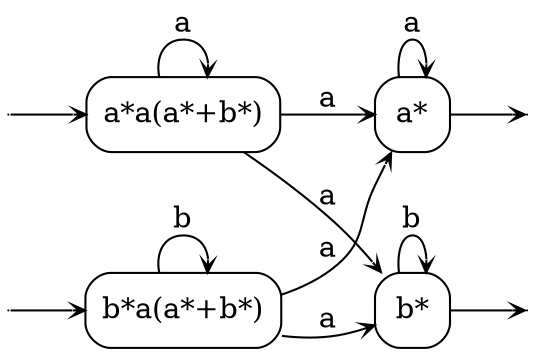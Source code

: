 digraph
{
  vcsn_context = "lal_char(ab), b"
  rankdir = LR
  edge [arrowhead = vee, arrowsize = .6]
  {
    node [shape = point, width = 0]
    I0
    I1
    F2
    F3
  }
  {
    node [shape = circle, style = rounded, width = 0.5]
    0 [label = "a*a(a*+b*)", shape = box]
    1 [label = "b*a(a*+b*)", shape = box]
    2 [label = "a*", shape = box]
    3 [label = "b*", shape = box]
  }
  I0 -> 0
  I1 -> 1
  0 -> 0 [label = "a"]
  0 -> 2 [label = "a"]
  0 -> 3 [label = "a"]
  1 -> 1 [label = "b"]
  1 -> 2 [label = "a"]
  1 -> 3 [label = "a"]
  2 -> F2
  2 -> 2 [label = "a"]
  3 -> F3
  3 -> 3 [label = "b"]
}
